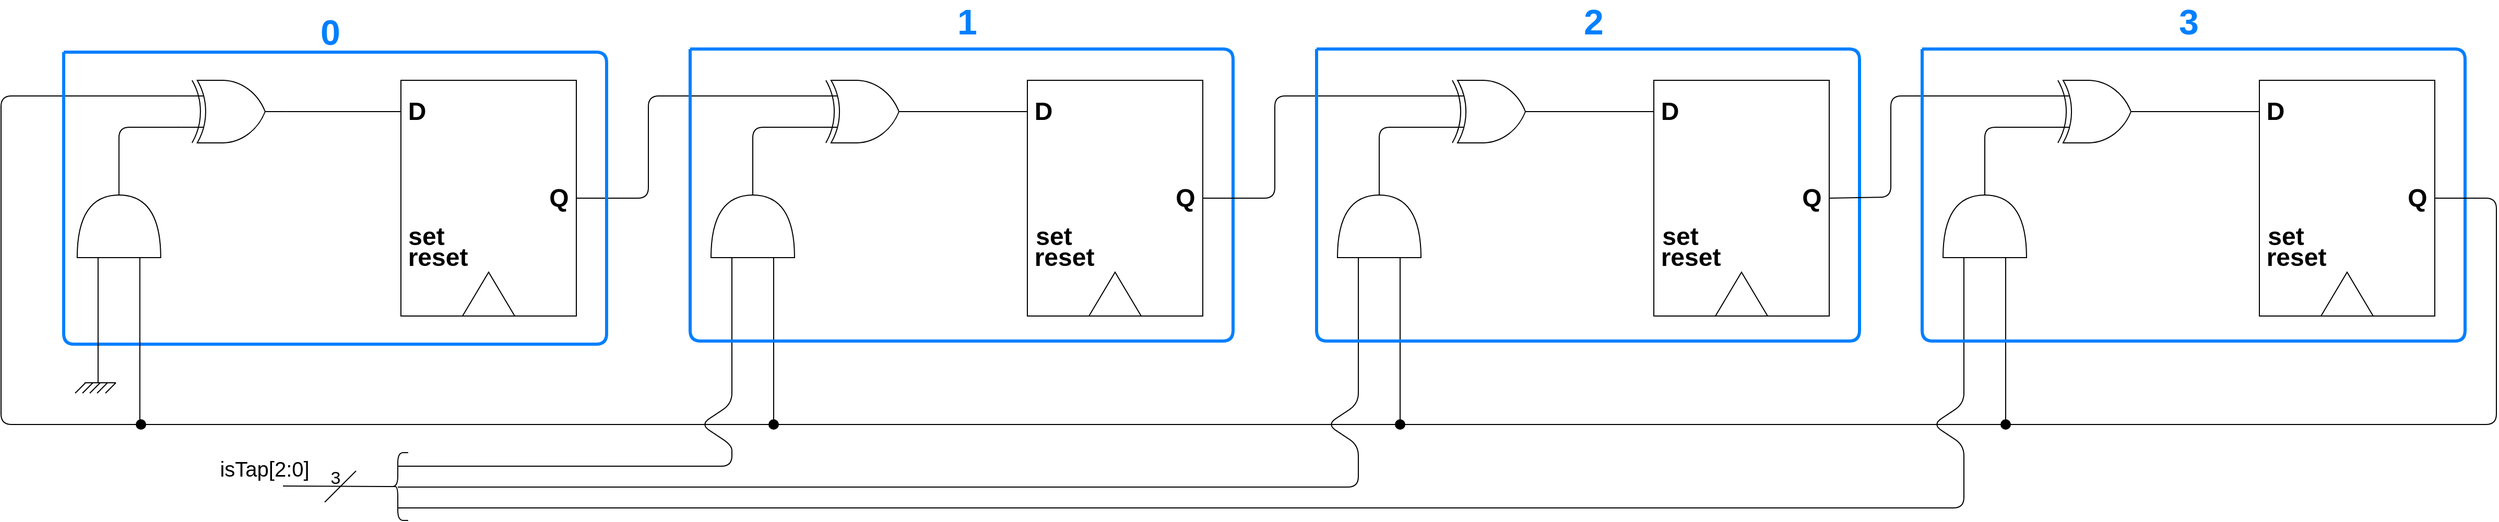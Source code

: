 <mxfile version="12.9.3" type="device"><diagram id="sjPEJa8knqOnG231cYnd" name="Page-1"><mxGraphModel dx="3103" dy="2303" grid="1" gridSize="10" guides="1" tooltips="1" connect="1" arrows="1" fold="1" page="1" pageScale="1" pageWidth="827" pageHeight="1169" math="0" shadow="0"><root><mxCell id="0"/><mxCell id="1" parent="0"/><mxCell id="6CG8EN4WFKaDokV_3OSb-10" value="" style="rounded=0;whiteSpace=wrap;html=1;rotation=-90;" parent="1" vertex="1"><mxGeometry x="414" y="219" width="226" height="168" as="geometry"/></mxCell><mxCell id="6CG8EN4WFKaDokV_3OSb-11" value="" style="triangle;whiteSpace=wrap;html=1;rotation=-90;" parent="1" vertex="1"><mxGeometry x="506" y="370" width="42" height="50" as="geometry"/></mxCell><mxCell id="6CG8EN4WFKaDokV_3OSb-14" value="&lt;font size=&quot;1&quot;&gt;&lt;b style=&quot;font-size: 24px&quot;&gt;D&lt;/b&gt;&lt;/font&gt;" style="text;html=1;align=center;verticalAlign=middle;resizable=0;points=[];autosize=1;" parent="1" vertex="1"><mxGeometry x="443" y="210" width="30" height="20" as="geometry"/></mxCell><mxCell id="6CG8EN4WFKaDokV_3OSb-15" value="&lt;font size=&quot;1&quot;&gt;&lt;b style=&quot;font-size: 24px&quot;&gt;Q&lt;/b&gt;&lt;/font&gt;" style="text;html=1;align=center;verticalAlign=middle;resizable=0;points=[];autosize=1;" parent="1" vertex="1"><mxGeometry x="579" y="293" width="30" height="20" as="geometry"/></mxCell><mxCell id="6CG8EN4WFKaDokV_3OSb-18" value="&lt;font size=&quot;1&quot;&gt;&lt;b style=&quot;font-size: 24px&quot;&gt;reset&lt;/b&gt;&lt;/font&gt;" style="text;html=1;align=center;verticalAlign=middle;resizable=0;points=[];autosize=1;" parent="1" vertex="1"><mxGeometry x="443" y="350" width="70" height="20" as="geometry"/></mxCell><mxCell id="ufyiPebg5jkjT_GhHM-l-1" value="" style="verticalLabelPosition=bottom;shadow=0;dashed=0;align=center;html=1;verticalAlign=top;shape=mxgraph.electrical.logic_gates.logic_gate;operation=xor;" parent="1" vertex="1"><mxGeometry x="840" y="190" width="100" height="60" as="geometry"/></mxCell><mxCell id="ufyiPebg5jkjT_GhHM-l-2" value="" style="shape=or;whiteSpace=wrap;html=1;rotation=-90;" parent="1" vertex="1"><mxGeometry x="750" y="290" width="60" height="80" as="geometry"/></mxCell><mxCell id="ufyiPebg5jkjT_GhHM-l-3" value="" style="endArrow=none;html=1;entryX=0;entryY=0.25;entryDx=0;entryDy=0;entryPerimeter=0;exitX=0.5;exitY=1;exitDx=0;exitDy=0;" parent="1" source="6CG8EN4WFKaDokV_3OSb-10" target="ufyiPebg5jkjT_GhHM-l-1" edge="1"><mxGeometry width="50" height="50" relative="1" as="geometry"><mxPoint x="660" y="310" as="sourcePoint"/><mxPoint x="780" y="170" as="targetPoint"/><Array as="points"><mxPoint x="680" y="303"/><mxPoint x="680" y="205"/></Array></mxGeometry></mxCell><mxCell id="ufyiPebg5jkjT_GhHM-l-4" value="" style="endArrow=none;html=1;entryX=0;entryY=0.75;entryDx=0;entryDy=0;entryPerimeter=0;exitX=1;exitY=0.5;exitDx=0;exitDy=0;exitPerimeter=0;" parent="1" source="ufyiPebg5jkjT_GhHM-l-2" target="ufyiPebg5jkjT_GhHM-l-1" edge="1"><mxGeometry width="50" height="50" relative="1" as="geometry"><mxPoint x="960" y="370" as="sourcePoint"/><mxPoint x="1010" y="320" as="targetPoint"/><Array as="points"><mxPoint x="780" y="235"/></Array></mxGeometry></mxCell><mxCell id="ufyiPebg5jkjT_GhHM-l-5" value="" style="endArrow=none;html=1;entryX=0;entryY=0.25;entryDx=0;entryDy=0;entryPerimeter=0;" parent="1" target="ufyiPebg5jkjT_GhHM-l-2" edge="1"><mxGeometry width="50" height="50" relative="1" as="geometry"><mxPoint x="760" y="480" as="sourcePoint"/><mxPoint x="760" y="380" as="targetPoint"/></mxGeometry></mxCell><mxCell id="ufyiPebg5jkjT_GhHM-l-6" value="" style="endArrow=none;html=1;entryX=0;entryY=0.75;entryDx=0;entryDy=0;entryPerimeter=0;" parent="1" target="ufyiPebg5jkjT_GhHM-l-2" edge="1"><mxGeometry width="50" height="50" relative="1" as="geometry"><mxPoint x="800" y="520" as="sourcePoint"/><mxPoint x="1010" y="320" as="targetPoint"/><Array as="points"><mxPoint x="800" y="480"/></Array></mxGeometry></mxCell><mxCell id="ufyiPebg5jkjT_GhHM-l-7" value="" style="endArrow=none;html=1;exitX=1;exitY=0.5;exitDx=0;exitDy=0;exitPerimeter=0;entryX=0.867;entryY=0.042;entryDx=0;entryDy=0;entryPerimeter=0;" parent="1" source="ufyiPebg5jkjT_GhHM-l-1" target="ufyiPebg5jkjT_GhHM-l-8" edge="1"><mxGeometry width="50" height="50" relative="1" as="geometry"><mxPoint x="960" y="370" as="sourcePoint"/><mxPoint x="1040" y="220" as="targetPoint"/></mxGeometry></mxCell><mxCell id="ufyiPebg5jkjT_GhHM-l-8" value="" style="rounded=0;whiteSpace=wrap;html=1;rotation=-90;" parent="1" vertex="1"><mxGeometry x="1014" y="219" width="226" height="168" as="geometry"/></mxCell><mxCell id="ufyiPebg5jkjT_GhHM-l-9" value="" style="triangle;whiteSpace=wrap;html=1;rotation=-90;" parent="1" vertex="1"><mxGeometry x="1106" y="370" width="42" height="50" as="geometry"/></mxCell><mxCell id="ufyiPebg5jkjT_GhHM-l-12" value="&lt;font size=&quot;1&quot;&gt;&lt;b style=&quot;font-size: 24px&quot;&gt;D&lt;/b&gt;&lt;/font&gt;" style="text;html=1;align=center;verticalAlign=middle;resizable=0;points=[];autosize=1;" parent="1" vertex="1"><mxGeometry x="1043" y="210" width="30" height="20" as="geometry"/></mxCell><mxCell id="ufyiPebg5jkjT_GhHM-l-13" value="&lt;font size=&quot;1&quot;&gt;&lt;b style=&quot;font-size: 24px&quot;&gt;Q&lt;/b&gt;&lt;/font&gt;" style="text;html=1;align=center;verticalAlign=middle;resizable=0;points=[];autosize=1;" parent="1" vertex="1"><mxGeometry x="1179" y="293" width="30" height="20" as="geometry"/></mxCell><mxCell id="ufyiPebg5jkjT_GhHM-l-15" value="&lt;font size=&quot;1&quot;&gt;&lt;b style=&quot;font-size: 24px&quot;&gt;reset&lt;/b&gt;&lt;/font&gt;" style="text;html=1;align=center;verticalAlign=middle;resizable=0;points=[];autosize=1;" parent="1" vertex="1"><mxGeometry x="1043" y="350" width="70" height="20" as="geometry"/></mxCell><mxCell id="ufyiPebg5jkjT_GhHM-l-18" value="" style="endArrow=none;html=1;strokeColor=#007FFF;strokeWidth=3;" parent="1" edge="1"><mxGeometry width="50" height="50" relative="1" as="geometry"><mxPoint x="720" y="160" as="sourcePoint"/><mxPoint x="720" y="160" as="targetPoint"/><Array as="points"><mxPoint x="1240" y="160"/><mxPoint x="1240" y="440"/><mxPoint x="720" y="440"/></Array></mxGeometry></mxCell><mxCell id="ufyiPebg5jkjT_GhHM-l-19" value="" style="verticalLabelPosition=bottom;shadow=0;dashed=0;align=center;html=1;verticalAlign=top;shape=mxgraph.electrical.logic_gates.logic_gate;operation=xor;" parent="1" vertex="1"><mxGeometry x="1440" y="190" width="100" height="60" as="geometry"/></mxCell><mxCell id="ufyiPebg5jkjT_GhHM-l-20" value="" style="shape=or;whiteSpace=wrap;html=1;rotation=-90;" parent="1" vertex="1"><mxGeometry x="1350" y="290" width="60" height="80" as="geometry"/></mxCell><mxCell id="ufyiPebg5jkjT_GhHM-l-21" value="" style="endArrow=none;html=1;entryX=0;entryY=0.25;entryDx=0;entryDy=0;entryPerimeter=0;exitX=0.5;exitY=1;exitDx=0;exitDy=0;" parent="1" source="ufyiPebg5jkjT_GhHM-l-8" target="ufyiPebg5jkjT_GhHM-l-19" edge="1"><mxGeometry width="50" height="50" relative="1" as="geometry"><mxPoint x="1280" y="205" as="sourcePoint"/><mxPoint x="1380" y="170" as="targetPoint"/><Array as="points"><mxPoint x="1280" y="303"/><mxPoint x="1280" y="205"/></Array></mxGeometry></mxCell><mxCell id="ufyiPebg5jkjT_GhHM-l-22" value="" style="endArrow=none;html=1;entryX=0;entryY=0.75;entryDx=0;entryDy=0;entryPerimeter=0;exitX=1;exitY=0.5;exitDx=0;exitDy=0;exitPerimeter=0;" parent="1" source="ufyiPebg5jkjT_GhHM-l-20" target="ufyiPebg5jkjT_GhHM-l-19" edge="1"><mxGeometry width="50" height="50" relative="1" as="geometry"><mxPoint x="1560" y="370" as="sourcePoint"/><mxPoint x="1610" y="320" as="targetPoint"/><Array as="points"><mxPoint x="1380" y="235"/></Array></mxGeometry></mxCell><mxCell id="ufyiPebg5jkjT_GhHM-l-23" value="" style="endArrow=none;html=1;entryX=0;entryY=0.25;entryDx=0;entryDy=0;entryPerimeter=0;" parent="1" target="ufyiPebg5jkjT_GhHM-l-20" edge="1"><mxGeometry width="50" height="50" relative="1" as="geometry"><mxPoint x="1360" y="480" as="sourcePoint"/><mxPoint x="1360" y="380" as="targetPoint"/></mxGeometry></mxCell><mxCell id="ufyiPebg5jkjT_GhHM-l-24" value="" style="endArrow=none;html=1;entryX=0;entryY=0.75;entryDx=0;entryDy=0;entryPerimeter=0;" parent="1" target="ufyiPebg5jkjT_GhHM-l-20" edge="1"><mxGeometry width="50" height="50" relative="1" as="geometry"><mxPoint x="1400" y="520" as="sourcePoint"/><mxPoint x="1610" y="320" as="targetPoint"/><Array as="points"><mxPoint x="1400" y="480"/></Array></mxGeometry></mxCell><mxCell id="ufyiPebg5jkjT_GhHM-l-25" value="" style="endArrow=none;html=1;exitX=1;exitY=0.5;exitDx=0;exitDy=0;exitPerimeter=0;entryX=0.867;entryY=0.042;entryDx=0;entryDy=0;entryPerimeter=0;" parent="1" source="ufyiPebg5jkjT_GhHM-l-19" target="ufyiPebg5jkjT_GhHM-l-26" edge="1"><mxGeometry width="50" height="50" relative="1" as="geometry"><mxPoint x="1560" y="370" as="sourcePoint"/><mxPoint x="1640" y="220" as="targetPoint"/></mxGeometry></mxCell><mxCell id="ufyiPebg5jkjT_GhHM-l-26" value="" style="rounded=0;whiteSpace=wrap;html=1;rotation=-90;" parent="1" vertex="1"><mxGeometry x="1614" y="219" width="226" height="168" as="geometry"/></mxCell><mxCell id="ufyiPebg5jkjT_GhHM-l-27" value="" style="triangle;whiteSpace=wrap;html=1;rotation=-90;" parent="1" vertex="1"><mxGeometry x="1706" y="370" width="42" height="50" as="geometry"/></mxCell><mxCell id="ufyiPebg5jkjT_GhHM-l-30" value="&lt;font size=&quot;1&quot;&gt;&lt;b style=&quot;font-size: 24px&quot;&gt;D&lt;/b&gt;&lt;/font&gt;" style="text;html=1;align=center;verticalAlign=middle;resizable=0;points=[];autosize=1;" parent="1" vertex="1"><mxGeometry x="1643" y="210" width="30" height="20" as="geometry"/></mxCell><mxCell id="ufyiPebg5jkjT_GhHM-l-31" value="&lt;font size=&quot;1&quot;&gt;&lt;b style=&quot;font-size: 24px&quot;&gt;Q&lt;/b&gt;&lt;/font&gt;" style="text;html=1;align=center;verticalAlign=middle;resizable=0;points=[];autosize=1;" parent="1" vertex="1"><mxGeometry x="1779" y="293" width="30" height="20" as="geometry"/></mxCell><mxCell id="ufyiPebg5jkjT_GhHM-l-33" value="&lt;font size=&quot;1&quot;&gt;&lt;b style=&quot;font-size: 24px&quot;&gt;reset&lt;/b&gt;&lt;/font&gt;" style="text;html=1;align=center;verticalAlign=middle;resizable=0;points=[];autosize=1;" parent="1" vertex="1"><mxGeometry x="1643" y="350" width="70" height="20" as="geometry"/></mxCell><mxCell id="ufyiPebg5jkjT_GhHM-l-36" value="" style="endArrow=none;html=1;strokeColor=#007FFF;strokeWidth=3;" parent="1" edge="1"><mxGeometry width="50" height="50" relative="1" as="geometry"><mxPoint x="1320" y="160" as="sourcePoint"/><mxPoint x="1320" y="160" as="targetPoint"/><Array as="points"><mxPoint x="1840" y="160"/><mxPoint x="1840" y="440"/><mxPoint x="1320" y="440"/></Array></mxGeometry></mxCell><mxCell id="ufyiPebg5jkjT_GhHM-l-37" value="" style="verticalLabelPosition=bottom;shadow=0;dashed=0;align=center;html=1;verticalAlign=top;shape=mxgraph.electrical.logic_gates.logic_gate;operation=xor;" parent="1" vertex="1"><mxGeometry x="2020" y="190" width="100" height="60" as="geometry"/></mxCell><mxCell id="ufyiPebg5jkjT_GhHM-l-38" value="" style="shape=or;whiteSpace=wrap;html=1;rotation=-90;" parent="1" vertex="1"><mxGeometry x="1930" y="290" width="60" height="80" as="geometry"/></mxCell><mxCell id="ufyiPebg5jkjT_GhHM-l-39" value="" style="endArrow=none;html=1;entryX=0;entryY=0.25;entryDx=0;entryDy=0;entryPerimeter=0;exitX=0.5;exitY=1;exitDx=0;exitDy=0;" parent="1" source="ufyiPebg5jkjT_GhHM-l-26" target="ufyiPebg5jkjT_GhHM-l-37" edge="1"><mxGeometry width="50" height="50" relative="1" as="geometry"><mxPoint x="1840" y="302" as="sourcePoint"/><mxPoint x="1960" y="170" as="targetPoint"/><Array as="points"><mxPoint x="1870" y="302"/><mxPoint x="1870" y="205"/></Array></mxGeometry></mxCell><mxCell id="ufyiPebg5jkjT_GhHM-l-40" value="" style="endArrow=none;html=1;entryX=0;entryY=0.75;entryDx=0;entryDy=0;entryPerimeter=0;exitX=1;exitY=0.5;exitDx=0;exitDy=0;exitPerimeter=0;" parent="1" source="ufyiPebg5jkjT_GhHM-l-38" target="ufyiPebg5jkjT_GhHM-l-37" edge="1"><mxGeometry width="50" height="50" relative="1" as="geometry"><mxPoint x="2140" y="370" as="sourcePoint"/><mxPoint x="2190" y="320" as="targetPoint"/><Array as="points"><mxPoint x="1960" y="235"/></Array></mxGeometry></mxCell><mxCell id="ufyiPebg5jkjT_GhHM-l-41" value="" style="endArrow=none;html=1;entryX=0;entryY=0.25;entryDx=0;entryDy=0;entryPerimeter=0;" parent="1" target="ufyiPebg5jkjT_GhHM-l-38" edge="1"><mxGeometry width="50" height="50" relative="1" as="geometry"><mxPoint x="1940" y="480" as="sourcePoint"/><mxPoint x="1940" y="380" as="targetPoint"/></mxGeometry></mxCell><mxCell id="ufyiPebg5jkjT_GhHM-l-42" value="" style="endArrow=none;html=1;entryX=0;entryY=0.75;entryDx=0;entryDy=0;entryPerimeter=0;" parent="1" target="ufyiPebg5jkjT_GhHM-l-38" edge="1"><mxGeometry width="50" height="50" relative="1" as="geometry"><mxPoint x="1980" y="520" as="sourcePoint"/><mxPoint x="2190" y="320" as="targetPoint"/><Array as="points"><mxPoint x="1980" y="480"/></Array></mxGeometry></mxCell><mxCell id="ufyiPebg5jkjT_GhHM-l-43" value="" style="endArrow=none;html=1;exitX=1;exitY=0.5;exitDx=0;exitDy=0;exitPerimeter=0;entryX=0.867;entryY=0.042;entryDx=0;entryDy=0;entryPerimeter=0;" parent="1" source="ufyiPebg5jkjT_GhHM-l-37" target="ufyiPebg5jkjT_GhHM-l-44" edge="1"><mxGeometry width="50" height="50" relative="1" as="geometry"><mxPoint x="2140" y="370" as="sourcePoint"/><mxPoint x="2220" y="220" as="targetPoint"/></mxGeometry></mxCell><mxCell id="ufyiPebg5jkjT_GhHM-l-44" value="" style="rounded=0;whiteSpace=wrap;html=1;rotation=-90;" parent="1" vertex="1"><mxGeometry x="2194" y="219" width="226" height="168" as="geometry"/></mxCell><mxCell id="ufyiPebg5jkjT_GhHM-l-45" value="" style="triangle;whiteSpace=wrap;html=1;rotation=-90;" parent="1" vertex="1"><mxGeometry x="2286" y="370" width="42" height="50" as="geometry"/></mxCell><mxCell id="ufyiPebg5jkjT_GhHM-l-48" value="&lt;font size=&quot;1&quot;&gt;&lt;b style=&quot;font-size: 24px&quot;&gt;D&lt;/b&gt;&lt;/font&gt;" style="text;html=1;align=center;verticalAlign=middle;resizable=0;points=[];autosize=1;" parent="1" vertex="1"><mxGeometry x="2223" y="210" width="30" height="20" as="geometry"/></mxCell><mxCell id="ufyiPebg5jkjT_GhHM-l-49" value="&lt;font size=&quot;1&quot;&gt;&lt;b style=&quot;font-size: 24px&quot;&gt;Q&lt;/b&gt;&lt;/font&gt;" style="text;html=1;align=center;verticalAlign=middle;resizable=0;points=[];autosize=1;" parent="1" vertex="1"><mxGeometry x="2359" y="293" width="30" height="20" as="geometry"/></mxCell><mxCell id="ufyiPebg5jkjT_GhHM-l-51" value="&lt;font size=&quot;1&quot;&gt;&lt;b style=&quot;font-size: 24px&quot;&gt;reset&lt;/b&gt;&lt;/font&gt;" style="text;html=1;align=center;verticalAlign=middle;resizable=0;points=[];autosize=1;" parent="1" vertex="1"><mxGeometry x="2223" y="350" width="70" height="20" as="geometry"/></mxCell><mxCell id="ufyiPebg5jkjT_GhHM-l-54" value="" style="endArrow=none;html=1;strokeColor=#007FFF;strokeWidth=3;" parent="1" edge="1"><mxGeometry width="50" height="50" relative="1" as="geometry"><mxPoint x="1900" y="160" as="sourcePoint"/><mxPoint x="1900" y="160" as="targetPoint"/><Array as="points"><mxPoint x="2420" y="160"/><mxPoint x="2420" y="440"/><mxPoint x="1900" y="440"/></Array></mxGeometry></mxCell><mxCell id="ufyiPebg5jkjT_GhHM-l-55" value="" style="endArrow=none;html=1;exitX=0.5;exitY=1;exitDx=0;exitDy=0;entryX=0;entryY=0.25;entryDx=0;entryDy=0;entryPerimeter=0;" parent="1" source="ufyiPebg5jkjT_GhHM-l-44" target="ufyiPebg5jkjT_GhHM-l-66" edge="1"><mxGeometry width="50" height="50" relative="1" as="geometry"><mxPoint x="2440" y="360" as="sourcePoint"/><mxPoint x="230" y="210" as="targetPoint"/><Array as="points"><mxPoint x="2450" y="303"/><mxPoint x="2450" y="520"/><mxPoint x="320" y="520"/><mxPoint x="250" y="520"/><mxPoint x="60" y="520"/><mxPoint x="60" y="205"/></Array></mxGeometry></mxCell><mxCell id="ufyiPebg5jkjT_GhHM-l-56" value="" style="shape=ellipse;fillColor=#000000;strokeColor=none;html=1" parent="1" vertex="1"><mxGeometry x="795" y="515" width="10" height="10" as="geometry"/></mxCell><mxCell id="ufyiPebg5jkjT_GhHM-l-59" value="" style="shape=ellipse;fillColor=#000000;strokeColor=none;html=1" parent="1" vertex="1"><mxGeometry x="1395" y="515" width="10" height="10" as="geometry"/></mxCell><mxCell id="ufyiPebg5jkjT_GhHM-l-60" value="" style="shape=ellipse;fillColor=#000000;strokeColor=none;html=1" parent="1" vertex="1"><mxGeometry x="1975" y="515" width="10" height="10" as="geometry"/></mxCell><mxCell id="ufyiPebg5jkjT_GhHM-l-61" value="" style="endArrow=none;html=1;" parent="1" edge="1"><mxGeometry width="50" height="50" relative="1" as="geometry"><mxPoint x="440" y="560" as="sourcePoint"/><mxPoint x="760" y="480" as="targetPoint"/><Array as="points"><mxPoint x="570" y="560"/><mxPoint x="760" y="560"/><mxPoint x="760" y="540"/><mxPoint x="730" y="520"/><mxPoint x="760" y="500"/></Array></mxGeometry></mxCell><mxCell id="ufyiPebg5jkjT_GhHM-l-62" value="" style="endArrow=none;html=1;" parent="1" edge="1"><mxGeometry width="50" height="50" relative="1" as="geometry"><mxPoint x="440" y="580" as="sourcePoint"/><mxPoint x="1360" y="480" as="targetPoint"/><Array as="points"><mxPoint x="780" y="580"/><mxPoint x="1360" y="580"/><mxPoint x="1360" y="540"/><mxPoint x="1330" y="520"/><mxPoint x="1360" y="500"/></Array></mxGeometry></mxCell><mxCell id="ufyiPebg5jkjT_GhHM-l-63" value="" style="endArrow=none;html=1;" parent="1" edge="1"><mxGeometry width="50" height="50" relative="1" as="geometry"><mxPoint x="440" y="600" as="sourcePoint"/><mxPoint x="1940" y="480" as="targetPoint"/><Array as="points"><mxPoint x="1480" y="600"/><mxPoint x="1940" y="600"/><mxPoint x="1940" y="540"/><mxPoint x="1910" y="520"/><mxPoint x="1940" y="500"/></Array></mxGeometry></mxCell><mxCell id="ufyiPebg5jkjT_GhHM-l-65" value="" style="endArrow=none;html=1;strokeColor=#007FFF;strokeWidth=3;" parent="1" edge="1"><mxGeometry width="50" height="50" relative="1" as="geometry"><mxPoint x="120" y="163" as="sourcePoint"/><mxPoint x="120" y="163" as="targetPoint"/><Array as="points"><mxPoint x="640" y="163"/><mxPoint x="640" y="443"/><mxPoint x="120" y="443"/></Array></mxGeometry></mxCell><mxCell id="ufyiPebg5jkjT_GhHM-l-66" value="" style="verticalLabelPosition=bottom;shadow=0;dashed=0;align=center;html=1;verticalAlign=top;shape=mxgraph.electrical.logic_gates.logic_gate;operation=xor;" parent="1" vertex="1"><mxGeometry x="232.94" y="190" width="100" height="60" as="geometry"/></mxCell><mxCell id="ufyiPebg5jkjT_GhHM-l-67" value="" style="shape=or;whiteSpace=wrap;html=1;rotation=-90;" parent="1" vertex="1"><mxGeometry x="142.94" y="290" width="60" height="80" as="geometry"/></mxCell><mxCell id="ufyiPebg5jkjT_GhHM-l-69" value="" style="endArrow=none;html=1;entryX=0;entryY=0.75;entryDx=0;entryDy=0;entryPerimeter=0;exitX=1;exitY=0.5;exitDx=0;exitDy=0;exitPerimeter=0;" parent="1" source="ufyiPebg5jkjT_GhHM-l-67" target="ufyiPebg5jkjT_GhHM-l-66" edge="1"><mxGeometry width="50" height="50" relative="1" as="geometry"><mxPoint x="352.94" y="370" as="sourcePoint"/><mxPoint x="402.94" y="320" as="targetPoint"/><Array as="points"><mxPoint x="172.94" y="235"/></Array></mxGeometry></mxCell><mxCell id="ufyiPebg5jkjT_GhHM-l-70" value="" style="endArrow=none;html=1;entryX=0;entryY=0.25;entryDx=0;entryDy=0;entryPerimeter=0;" parent="1" target="ufyiPebg5jkjT_GhHM-l-67" edge="1"><mxGeometry width="50" height="50" relative="1" as="geometry"><mxPoint x="152.94" y="480" as="sourcePoint"/><mxPoint x="152.94" y="380" as="targetPoint"/></mxGeometry></mxCell><mxCell id="ufyiPebg5jkjT_GhHM-l-71" value="" style="endArrow=none;html=1;entryX=0;entryY=0.75;entryDx=0;entryDy=0;entryPerimeter=0;" parent="1" target="ufyiPebg5jkjT_GhHM-l-67" edge="1"><mxGeometry width="50" height="50" relative="1" as="geometry"><mxPoint x="192.94" y="520" as="sourcePoint"/><mxPoint x="402.94" y="320" as="targetPoint"/><Array as="points"><mxPoint x="192.94" y="480"/></Array></mxGeometry></mxCell><mxCell id="ufyiPebg5jkjT_GhHM-l-72" value="" style="endArrow=none;html=1;exitX=1;exitY=0.5;exitDx=0;exitDy=0;exitPerimeter=0;entryX=0.867;entryY=0.042;entryDx=0;entryDy=0;entryPerimeter=0;" parent="1" source="ufyiPebg5jkjT_GhHM-l-66" edge="1"><mxGeometry width="50" height="50" relative="1" as="geometry"><mxPoint x="352.94" y="370" as="sourcePoint"/><mxPoint x="442.996" y="220.058" as="targetPoint"/></mxGeometry></mxCell><mxCell id="ufyiPebg5jkjT_GhHM-l-74" value="" style="shape=curlyBracket;whiteSpace=wrap;html=1;rounded=1;fillColor=#000000;" parent="1" vertex="1"><mxGeometry x="430" y="547" width="20" height="65" as="geometry"/></mxCell><mxCell id="ufyiPebg5jkjT_GhHM-l-75" value="" style="endArrow=none;html=1;entryX=0.1;entryY=0.5;entryDx=0;entryDy=0;entryPerimeter=0;" parent="1" target="ufyiPebg5jkjT_GhHM-l-74" edge="1"><mxGeometry width="50" height="50" relative="1" as="geometry"><mxPoint x="330" y="579" as="sourcePoint"/><mxPoint x="400" y="567" as="targetPoint"/></mxGeometry></mxCell><mxCell id="ufyiPebg5jkjT_GhHM-l-76" value="" style="endArrow=none;html=1;" parent="1" edge="1"><mxGeometry width="50" height="50" relative="1" as="geometry"><mxPoint x="370" y="594.5" as="sourcePoint"/><mxPoint x="400" y="564.5" as="targetPoint"/></mxGeometry></mxCell><mxCell id="ufyiPebg5jkjT_GhHM-l-77" value="&lt;font style=&quot;font-size: 17px&quot;&gt;3&lt;/font&gt;" style="text;html=1;align=center;verticalAlign=middle;resizable=0;points=[];autosize=1;" parent="1" vertex="1"><mxGeometry x="370" y="562" width="20" height="20" as="geometry"/></mxCell><mxCell id="ufyiPebg5jkjT_GhHM-l-78" value="" style="shape=ellipse;fillColor=#000000;strokeColor=none;html=1" parent="1" vertex="1"><mxGeometry x="189" y="515" width="10" height="10" as="geometry"/></mxCell><mxCell id="ufyiPebg5jkjT_GhHM-l-81" value="&lt;font style=&quot;font-size: 20px&quot;&gt;isTap[2:0]&lt;/font&gt;" style="text;html=1;align=center;verticalAlign=middle;resizable=0;points=[];autosize=1;" parent="1" vertex="1"><mxGeometry x="262" y="552" width="100" height="20" as="geometry"/></mxCell><mxCell id="ufyiPebg5jkjT_GhHM-l-82" value="&lt;b&gt;&lt;font style=&quot;font-size: 34px&quot; color=&quot;#007fff&quot;&gt;0&lt;/font&gt;&lt;/b&gt;" style="text;html=1;align=center;verticalAlign=middle;resizable=0;points=[];autosize=1;" parent="1" vertex="1"><mxGeometry x="360" y="129" width="30" height="30" as="geometry"/></mxCell><mxCell id="ufyiPebg5jkjT_GhHM-l-85" value="&lt;b&gt;&lt;font style=&quot;font-size: 34px&quot; color=&quot;#007fff&quot;&gt;3&lt;/font&gt;&lt;/b&gt;" style="text;html=1;align=center;verticalAlign=middle;resizable=0;points=[];autosize=1;" parent="1" vertex="1"><mxGeometry x="2140" y="119" width="30" height="30" as="geometry"/></mxCell><mxCell id="ufyiPebg5jkjT_GhHM-l-86" value="&lt;b&gt;&lt;font style=&quot;font-size: 34px&quot; color=&quot;#007fff&quot;&gt;2&lt;/font&gt;&lt;/b&gt;" style="text;html=1;align=center;verticalAlign=middle;resizable=0;points=[];autosize=1;" parent="1" vertex="1"><mxGeometry x="1570" y="119" width="30" height="30" as="geometry"/></mxCell><mxCell id="ufyiPebg5jkjT_GhHM-l-87" value="&lt;b&gt;&lt;font style=&quot;font-size: 34px&quot; color=&quot;#007fff&quot;&gt;1&lt;/font&gt;&lt;/b&gt;" style="text;html=1;align=center;verticalAlign=middle;resizable=0;points=[];autosize=1;" parent="1" vertex="1"><mxGeometry x="970" y="119" width="30" height="30" as="geometry"/></mxCell><mxCell id="ufyiPebg5jkjT_GhHM-l-88" value="" style="endArrow=none;html=1;" parent="1" edge="1"><mxGeometry width="50" height="50" relative="1" as="geometry"><mxPoint x="140" y="480" as="sourcePoint"/><mxPoint x="170" y="480" as="targetPoint"/></mxGeometry></mxCell><mxCell id="ufyiPebg5jkjT_GhHM-l-89" value="" style="endArrow=none;html=1;" parent="1" edge="1"><mxGeometry width="50" height="50" relative="1" as="geometry"><mxPoint x="145" y="490" as="sourcePoint"/><mxPoint x="154.94" y="480" as="targetPoint"/></mxGeometry></mxCell><mxCell id="ufyiPebg5jkjT_GhHM-l-90" value="" style="endArrow=none;html=1;" parent="1" edge="1"><mxGeometry width="50" height="50" relative="1" as="geometry"><mxPoint x="152" y="490" as="sourcePoint"/><mxPoint x="161.94" y="480" as="targetPoint"/></mxGeometry></mxCell><mxCell id="ufyiPebg5jkjT_GhHM-l-91" value="" style="endArrow=none;html=1;" parent="1" edge="1"><mxGeometry width="50" height="50" relative="1" as="geometry"><mxPoint x="160" y="490" as="sourcePoint"/><mxPoint x="169.94" y="480" as="targetPoint"/></mxGeometry></mxCell><mxCell id="ufyiPebg5jkjT_GhHM-l-92" value="" style="endArrow=none;html=1;" parent="1" edge="1"><mxGeometry width="50" height="50" relative="1" as="geometry"><mxPoint x="138" y="490" as="sourcePoint"/><mxPoint x="147.94" y="480" as="targetPoint"/></mxGeometry></mxCell><mxCell id="ufyiPebg5jkjT_GhHM-l-93" value="" style="endArrow=none;html=1;" parent="1" edge="1"><mxGeometry width="50" height="50" relative="1" as="geometry"><mxPoint x="131" y="490" as="sourcePoint"/><mxPoint x="140.94" y="480" as="targetPoint"/></mxGeometry></mxCell><mxCell id="Vc3kZPe8rKLZAAO2_1t2-1" value="&lt;font size=&quot;1&quot;&gt;&lt;b style=&quot;font-size: 24px&quot;&gt;set&lt;/b&gt;&lt;/font&gt;" style="text;html=1;align=center;verticalAlign=middle;resizable=0;points=[];autosize=1;" vertex="1" parent="1"><mxGeometry x="442" y="330" width="50" height="20" as="geometry"/></mxCell><mxCell id="Vc3kZPe8rKLZAAO2_1t2-2" value="&lt;font size=&quot;1&quot;&gt;&lt;b style=&quot;font-size: 24px&quot;&gt;set&lt;/b&gt;&lt;/font&gt;" style="text;html=1;align=center;verticalAlign=middle;resizable=0;points=[];autosize=1;" vertex="1" parent="1"><mxGeometry x="1043" y="330" width="50" height="20" as="geometry"/></mxCell><mxCell id="Vc3kZPe8rKLZAAO2_1t2-3" value="&lt;font size=&quot;1&quot;&gt;&lt;b style=&quot;font-size: 24px&quot;&gt;set&lt;/b&gt;&lt;/font&gt;" style="text;html=1;align=center;verticalAlign=middle;resizable=0;points=[];autosize=1;" vertex="1" parent="1"><mxGeometry x="1643" y="330" width="50" height="20" as="geometry"/></mxCell><mxCell id="Vc3kZPe8rKLZAAO2_1t2-4" value="&lt;font size=&quot;1&quot;&gt;&lt;b style=&quot;font-size: 24px&quot;&gt;set&lt;/b&gt;&lt;/font&gt;" style="text;html=1;align=center;verticalAlign=middle;resizable=0;points=[];autosize=1;" vertex="1" parent="1"><mxGeometry x="2223" y="330" width="50" height="20" as="geometry"/></mxCell></root></mxGraphModel></diagram></mxfile>